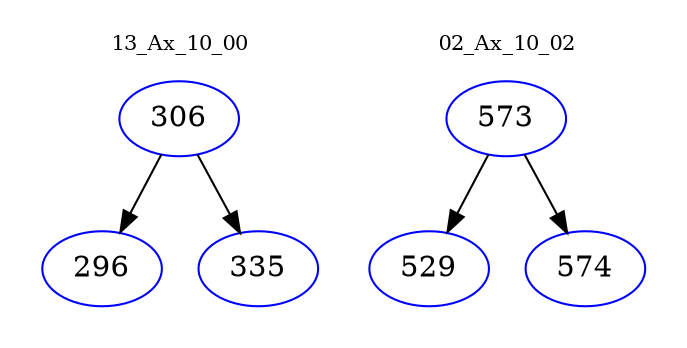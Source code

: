 digraph{
subgraph cluster_0 {
color = white
label = "13_Ax_10_00";
fontsize=10;
T0_306 [label="306", color="blue"]
T0_306 -> T0_296 [color="black"]
T0_296 [label="296", color="blue"]
T0_306 -> T0_335 [color="black"]
T0_335 [label="335", color="blue"]
}
subgraph cluster_1 {
color = white
label = "02_Ax_10_02";
fontsize=10;
T1_573 [label="573", color="blue"]
T1_573 -> T1_529 [color="black"]
T1_529 [label="529", color="blue"]
T1_573 -> T1_574 [color="black"]
T1_574 [label="574", color="blue"]
}
}
